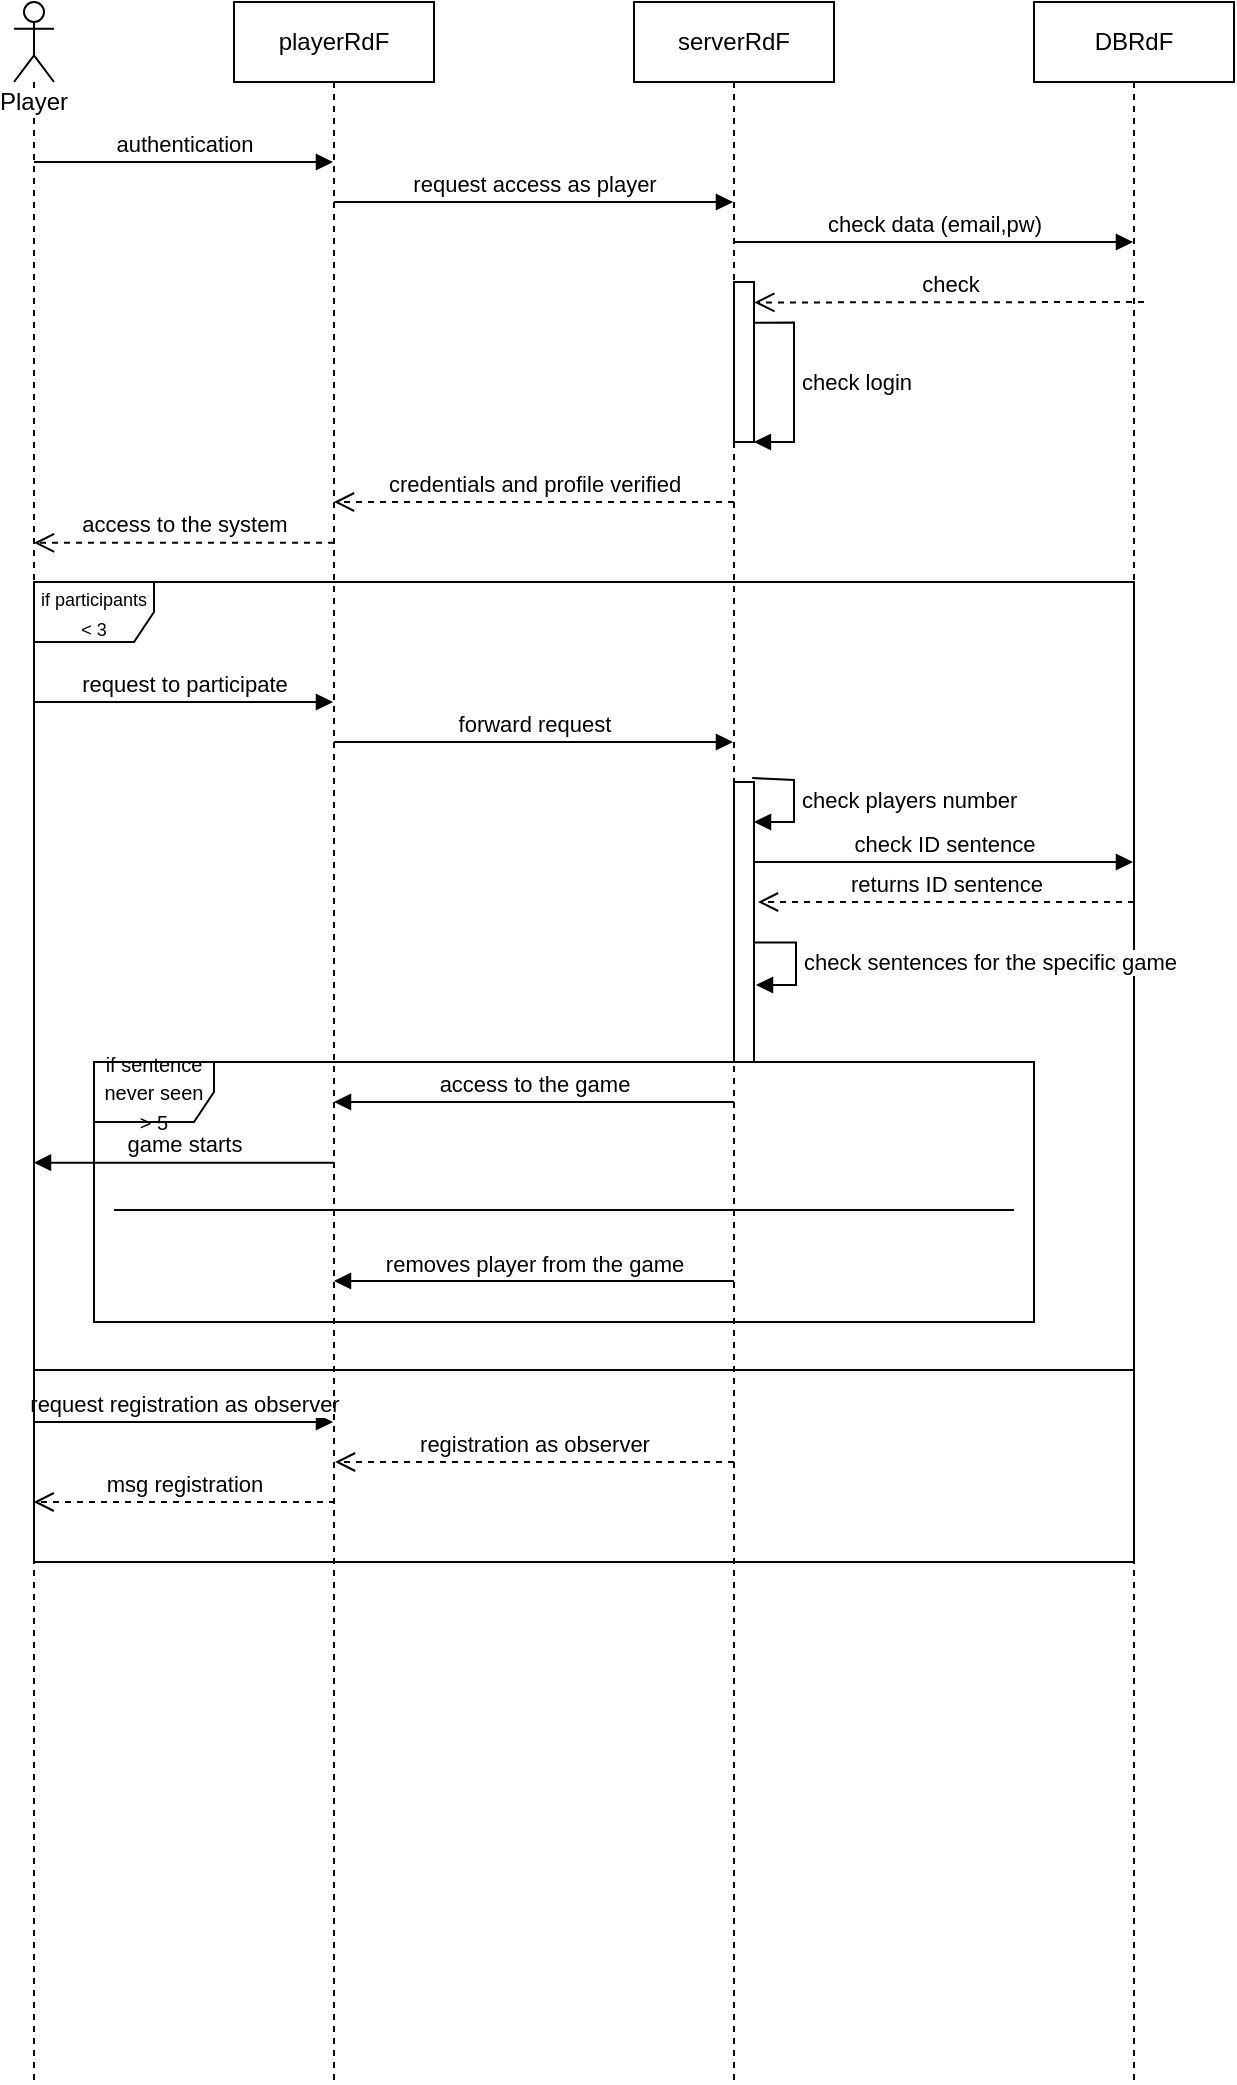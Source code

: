 <mxfile version="12.2.6" type="device" pages="1"><diagram id="SrK9OWZmhxWsNOLH30ew" name="Pagina-1"><mxGraphModel dx="820" dy="445" grid="1" gridSize="10" guides="1" tooltips="1" connect="1" arrows="1" fold="1" page="1" pageScale="1" pageWidth="827" pageHeight="1169" math="0" shadow="0"><root><mxCell id="0"/><mxCell id="1" parent="0"/><mxCell id="h_WkllTEvvLvhBNbvLfN-1" value="Player" style="shape=umlLifeline;participant=umlActor;perimeter=lifelinePerimeter;whiteSpace=wrap;html=1;container=1;collapsible=0;recursiveResize=0;verticalAlign=top;spacingTop=36;labelBackgroundColor=#ffffff;outlineConnect=0;" parent="1" vertex="1"><mxGeometry x="50" y="40" width="20" height="1040" as="geometry"/></mxCell><mxCell id="h_WkllTEvvLvhBNbvLfN-5" value="authentication" style="html=1;verticalAlign=bottom;endArrow=block;" parent="h_WkllTEvvLvhBNbvLfN-1" target="h_WkllTEvvLvhBNbvLfN-2" edge="1"><mxGeometry width="80" relative="1" as="geometry"><mxPoint x="10" y="80" as="sourcePoint"/><mxPoint x="90" y="80" as="targetPoint"/></mxGeometry></mxCell><mxCell id="h_WkllTEvvLvhBNbvLfN-19" value="request to participate" style="html=1;verticalAlign=bottom;endArrow=block;" parent="h_WkllTEvvLvhBNbvLfN-1" edge="1"><mxGeometry width="80" relative="1" as="geometry"><mxPoint x="10" y="350" as="sourcePoint"/><mxPoint x="159.5" y="350" as="targetPoint"/></mxGeometry></mxCell><mxCell id="sUqhb7s2U_pdXSCh78Q5-13" value="request registration as observer" style="html=1;verticalAlign=bottom;endArrow=block;" edge="1" parent="h_WkllTEvvLvhBNbvLfN-1"><mxGeometry width="80" relative="1" as="geometry"><mxPoint x="10" y="710" as="sourcePoint"/><mxPoint x="159.5" y="710" as="targetPoint"/></mxGeometry></mxCell><mxCell id="h_WkllTEvvLvhBNbvLfN-2" value="playerRdF" style="shape=umlLifeline;perimeter=lifelinePerimeter;whiteSpace=wrap;html=1;container=1;collapsible=0;recursiveResize=0;outlineConnect=0;" parent="1" vertex="1"><mxGeometry x="160" y="40" width="100" height="1040" as="geometry"/></mxCell><mxCell id="h_WkllTEvvLvhBNbvLfN-20" value="forward request" style="html=1;verticalAlign=bottom;endArrow=block;" parent="h_WkllTEvvLvhBNbvLfN-2" edge="1"><mxGeometry width="80" relative="1" as="geometry"><mxPoint x="50" y="370" as="sourcePoint"/><mxPoint x="249.5" y="370" as="targetPoint"/></mxGeometry></mxCell><mxCell id="h_WkllTEvvLvhBNbvLfN-3" value="serverRdF" style="shape=umlLifeline;perimeter=lifelinePerimeter;whiteSpace=wrap;html=1;container=1;collapsible=0;recursiveResize=0;outlineConnect=0;" parent="1" vertex="1"><mxGeometry x="360" y="40" width="100" height="1040" as="geometry"/></mxCell><mxCell id="h_WkllTEvvLvhBNbvLfN-10" value="" style="html=1;points=[];perimeter=orthogonalPerimeter;" parent="h_WkllTEvvLvhBNbvLfN-3" vertex="1"><mxGeometry x="50" y="140" width="10" height="80" as="geometry"/></mxCell><mxCell id="h_WkllTEvvLvhBNbvLfN-11" value="check login" style="edgeStyle=orthogonalEdgeStyle;html=1;align=left;spacingLeft=2;endArrow=block;rounded=0;entryX=0.995;entryY=1;entryDx=0;entryDy=0;entryPerimeter=0;exitX=1.013;exitY=0.254;exitDx=0;exitDy=0;exitPerimeter=0;" parent="h_WkllTEvvLvhBNbvLfN-3" source="h_WkllTEvvLvhBNbvLfN-10" target="h_WkllTEvvLvhBNbvLfN-10" edge="1"><mxGeometry relative="1" as="geometry"><mxPoint x="55" y="160" as="sourcePoint"/><Array as="points"><mxPoint x="80" y="160"/><mxPoint x="80" y="220"/></Array></mxGeometry></mxCell><mxCell id="h_WkllTEvvLvhBNbvLfN-15" value="" style="html=1;points=[];perimeter=orthogonalPerimeter;" parent="h_WkllTEvvLvhBNbvLfN-3" vertex="1"><mxGeometry x="50" y="390" width="10" height="140" as="geometry"/></mxCell><mxCell id="h_WkllTEvvLvhBNbvLfN-16" value="check players number" style="edgeStyle=orthogonalEdgeStyle;html=1;align=left;spacingLeft=2;endArrow=block;rounded=0;exitX=0.907;exitY=-0.014;exitDx=0;exitDy=0;exitPerimeter=0;" parent="h_WkllTEvvLvhBNbvLfN-3" source="h_WkllTEvvLvhBNbvLfN-15" edge="1"><mxGeometry relative="1" as="geometry"><mxPoint x="60" y="390" as="sourcePoint"/><Array as="points"><mxPoint x="80" y="389"/><mxPoint x="80" y="410"/></Array><mxPoint x="60" y="410" as="targetPoint"/></mxGeometry></mxCell><mxCell id="sUqhb7s2U_pdXSCh78Q5-5" value="check ID sentence" style="html=1;verticalAlign=bottom;endArrow=block;" edge="1" parent="h_WkllTEvvLvhBNbvLfN-3"><mxGeometry width="80" relative="1" as="geometry"><mxPoint x="60" y="430" as="sourcePoint"/><mxPoint x="249.5" y="430" as="targetPoint"/></mxGeometry></mxCell><mxCell id="h_WkllTEvvLvhBNbvLfN-4" value="DBRdF" style="shape=umlLifeline;perimeter=lifelinePerimeter;whiteSpace=wrap;html=1;container=1;collapsible=0;recursiveResize=0;outlineConnect=0;" parent="1" vertex="1"><mxGeometry x="560" y="40" width="100" height="1040" as="geometry"/></mxCell><mxCell id="h_WkllTEvvLvhBNbvLfN-7" value="request access as player" style="html=1;verticalAlign=bottom;endArrow=block;" parent="1" target="h_WkllTEvvLvhBNbvLfN-3" edge="1"><mxGeometry width="80" relative="1" as="geometry"><mxPoint x="210" y="140" as="sourcePoint"/><mxPoint x="359.5" y="140" as="targetPoint"/></mxGeometry></mxCell><mxCell id="h_WkllTEvvLvhBNbvLfN-8" value="check data (email,pw)" style="html=1;verticalAlign=bottom;endArrow=block;" parent="1" target="h_WkllTEvvLvhBNbvLfN-4" edge="1"><mxGeometry width="80" relative="1" as="geometry"><mxPoint x="410" y="160" as="sourcePoint"/><mxPoint x="559.5" y="160" as="targetPoint"/></mxGeometry></mxCell><mxCell id="h_WkllTEvvLvhBNbvLfN-14" value="access to the system" style="html=1;verticalAlign=bottom;endArrow=open;dashed=1;endSize=8;exitX=0.5;exitY=0.26;exitDx=0;exitDy=0;exitPerimeter=0;" parent="1" source="h_WkllTEvvLvhBNbvLfN-2" target="h_WkllTEvvLvhBNbvLfN-1" edge="1"><mxGeometry relative="1" as="geometry"><mxPoint x="210" y="330" as="sourcePoint"/><mxPoint x="130" y="330" as="targetPoint"/></mxGeometry></mxCell><mxCell id="h_WkllTEvvLvhBNbvLfN-21" value="access to the game" style="html=1;verticalAlign=bottom;endArrow=block;" parent="1" target="h_WkllTEvvLvhBNbvLfN-2" edge="1"><mxGeometry width="80" relative="1" as="geometry"><mxPoint x="410" y="590" as="sourcePoint"/><mxPoint x="330" y="530" as="targetPoint"/></mxGeometry></mxCell><mxCell id="h_WkllTEvvLvhBNbvLfN-24" value="&lt;font style=&quot;font-size: 9px&quot;&gt;if participants &amp;lt; 3&lt;/font&gt;" style="shape=umlFrame;whiteSpace=wrap;html=1;" parent="1" vertex="1"><mxGeometry x="60" y="330" width="550" height="490" as="geometry"/></mxCell><mxCell id="h_WkllTEvvLvhBNbvLfN-25" value="registration as observer" style="html=1;verticalAlign=bottom;endArrow=open;dashed=1;endSize=8;" parent="1" edge="1"><mxGeometry relative="1" as="geometry"><mxPoint x="410" y="770" as="sourcePoint"/><mxPoint x="210.5" y="770" as="targetPoint"/></mxGeometry></mxCell><mxCell id="h_WkllTEvvLvhBNbvLfN-26" value="msg registration" style="html=1;verticalAlign=bottom;endArrow=open;dashed=1;endSize=8;" parent="1" edge="1"><mxGeometry relative="1" as="geometry"><mxPoint x="210.5" y="790" as="sourcePoint"/><mxPoint x="59.824" y="790" as="targetPoint"/></mxGeometry></mxCell><mxCell id="sUqhb7s2U_pdXSCh78Q5-1" value="check" style="html=1;verticalAlign=bottom;endArrow=open;dashed=1;endSize=8;entryX=1.014;entryY=0.128;entryDx=0;entryDy=0;entryPerimeter=0;" edge="1" parent="1" target="h_WkllTEvvLvhBNbvLfN-10"><mxGeometry relative="1" as="geometry"><mxPoint x="615" y="190" as="sourcePoint"/><mxPoint x="535" y="190" as="targetPoint"/></mxGeometry></mxCell><mxCell id="sUqhb7s2U_pdXSCh78Q5-2" value="credentials and profile verified" style="html=1;verticalAlign=bottom;endArrow=open;dashed=1;endSize=8;" edge="1" parent="1" target="h_WkllTEvvLvhBNbvLfN-2"><mxGeometry relative="1" as="geometry"><mxPoint x="410" y="290" as="sourcePoint"/><mxPoint x="330" y="290" as="targetPoint"/></mxGeometry></mxCell><mxCell id="sUqhb7s2U_pdXSCh78Q5-4" value="check sentences for the specific game" style="edgeStyle=orthogonalEdgeStyle;html=1;align=left;spacingLeft=2;endArrow=block;rounded=0;exitX=0.907;exitY=-0.014;exitDx=0;exitDy=0;exitPerimeter=0;" edge="1" parent="1"><mxGeometry relative="1" as="geometry"><mxPoint x="419.944" y="510.222" as="sourcePoint"/><Array as="points"><mxPoint x="441" y="510"/><mxPoint x="441" y="531"/></Array><mxPoint x="421" y="531.5" as="targetPoint"/></mxGeometry></mxCell><mxCell id="sUqhb7s2U_pdXSCh78Q5-6" value="returns ID sentence" style="html=1;verticalAlign=bottom;endArrow=open;dashed=1;endSize=8;" edge="1" parent="1"><mxGeometry relative="1" as="geometry"><mxPoint x="610" y="490" as="sourcePoint"/><mxPoint x="422" y="490" as="targetPoint"/></mxGeometry></mxCell><mxCell id="sUqhb7s2U_pdXSCh78Q5-7" value="&lt;font style=&quot;font-size: 10px&quot;&gt;if sentence never seen &amp;gt; 5&lt;/font&gt;" style="shape=umlFrame;whiteSpace=wrap;html=1;" vertex="1" parent="1"><mxGeometry x="90" y="570" width="470" height="130" as="geometry"/></mxCell><mxCell id="sUqhb7s2U_pdXSCh78Q5-8" value="game starts" style="html=1;verticalAlign=bottom;endArrow=block;exitX=0.495;exitY=0.558;exitDx=0;exitDy=0;exitPerimeter=0;" edge="1" parent="1" source="h_WkllTEvvLvhBNbvLfN-2" target="h_WkllTEvvLvhBNbvLfN-1"><mxGeometry width="80" relative="1" as="geometry"><mxPoint x="200" y="620" as="sourcePoint"/><mxPoint x="330" y="590" as="targetPoint"/></mxGeometry></mxCell><mxCell id="sUqhb7s2U_pdXSCh78Q5-11" value="removes player from the game" style="html=1;verticalAlign=bottom;endArrow=block;" edge="1" parent="1" target="h_WkllTEvvLvhBNbvLfN-2"><mxGeometry x="-0.0" width="80" relative="1" as="geometry"><mxPoint x="410" y="679.5" as="sourcePoint"/><mxPoint x="330" y="679.5" as="targetPoint"/><mxPoint as="offset"/></mxGeometry></mxCell><mxCell id="sUqhb7s2U_pdXSCh78Q5-14" value="" style="line;strokeWidth=1;fillColor=none;align=left;verticalAlign=middle;spacingTop=-1;spacingLeft=3;spacingRight=3;rotatable=0;labelPosition=right;points=[];portConstraint=eastwest;" vertex="1" parent="1"><mxGeometry x="100" y="640" width="450" height="8" as="geometry"/></mxCell><mxCell id="sUqhb7s2U_pdXSCh78Q5-10" value="" style="line;strokeWidth=1;fillColor=none;align=left;verticalAlign=middle;spacingTop=-1;spacingLeft=3;spacingRight=3;rotatable=0;labelPosition=right;points=[];portConstraint=eastwest;" vertex="1" parent="1"><mxGeometry x="60" y="720" width="550" height="8" as="geometry"/></mxCell></root></mxGraphModel></diagram></mxfile>